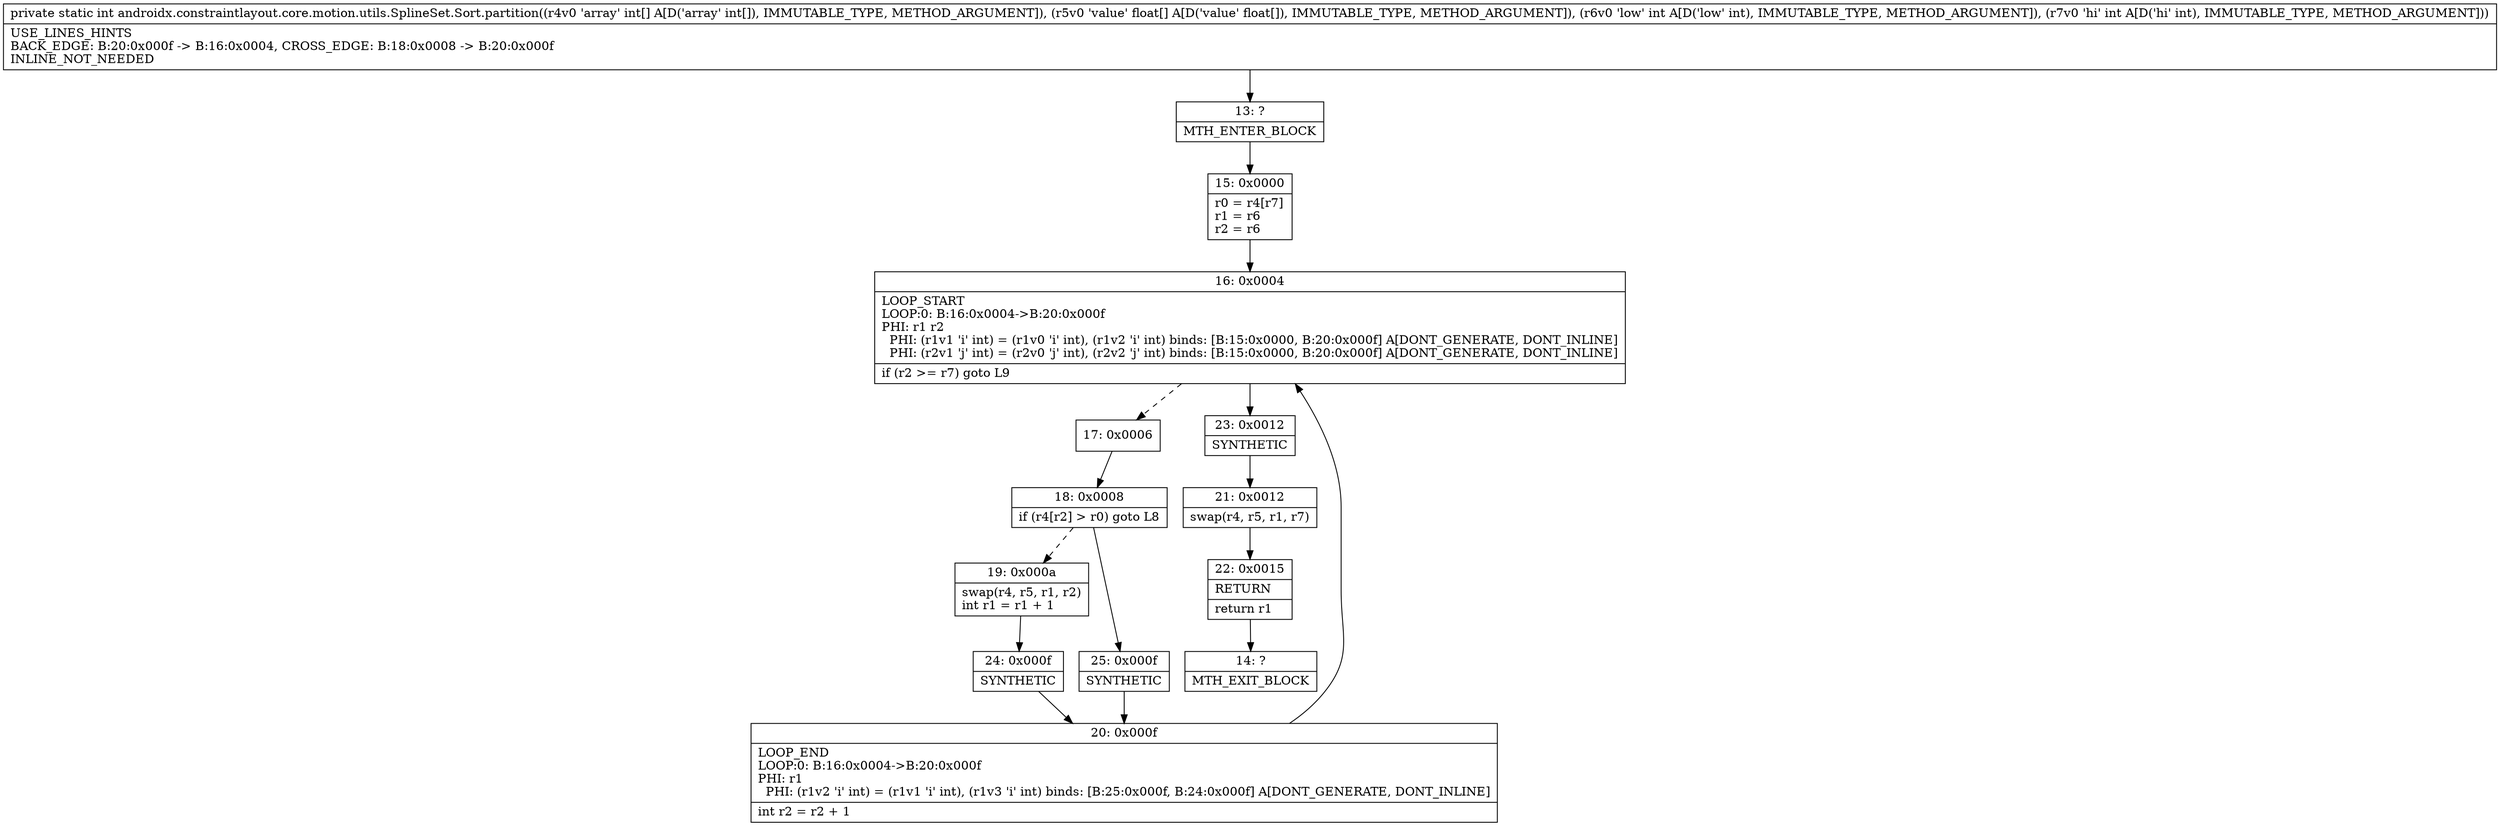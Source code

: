 digraph "CFG forandroidx.constraintlayout.core.motion.utils.SplineSet.Sort.partition([I[FII)I" {
Node_13 [shape=record,label="{13\:\ ?|MTH_ENTER_BLOCK\l}"];
Node_15 [shape=record,label="{15\:\ 0x0000|r0 = r4[r7]\lr1 = r6\lr2 = r6\l}"];
Node_16 [shape=record,label="{16\:\ 0x0004|LOOP_START\lLOOP:0: B:16:0x0004\-\>B:20:0x000f\lPHI: r1 r2 \l  PHI: (r1v1 'i' int) = (r1v0 'i' int), (r1v2 'i' int) binds: [B:15:0x0000, B:20:0x000f] A[DONT_GENERATE, DONT_INLINE]\l  PHI: (r2v1 'j' int) = (r2v0 'j' int), (r2v2 'j' int) binds: [B:15:0x0000, B:20:0x000f] A[DONT_GENERATE, DONT_INLINE]\l|if (r2 \>= r7) goto L9\l}"];
Node_17 [shape=record,label="{17\:\ 0x0006}"];
Node_18 [shape=record,label="{18\:\ 0x0008|if (r4[r2] \> r0) goto L8\l}"];
Node_19 [shape=record,label="{19\:\ 0x000a|swap(r4, r5, r1, r2)\lint r1 = r1 + 1\l}"];
Node_24 [shape=record,label="{24\:\ 0x000f|SYNTHETIC\l}"];
Node_20 [shape=record,label="{20\:\ 0x000f|LOOP_END\lLOOP:0: B:16:0x0004\-\>B:20:0x000f\lPHI: r1 \l  PHI: (r1v2 'i' int) = (r1v1 'i' int), (r1v3 'i' int) binds: [B:25:0x000f, B:24:0x000f] A[DONT_GENERATE, DONT_INLINE]\l|int r2 = r2 + 1\l}"];
Node_25 [shape=record,label="{25\:\ 0x000f|SYNTHETIC\l}"];
Node_23 [shape=record,label="{23\:\ 0x0012|SYNTHETIC\l}"];
Node_21 [shape=record,label="{21\:\ 0x0012|swap(r4, r5, r1, r7)\l}"];
Node_22 [shape=record,label="{22\:\ 0x0015|RETURN\l|return r1\l}"];
Node_14 [shape=record,label="{14\:\ ?|MTH_EXIT_BLOCK\l}"];
MethodNode[shape=record,label="{private static int androidx.constraintlayout.core.motion.utils.SplineSet.Sort.partition((r4v0 'array' int[] A[D('array' int[]), IMMUTABLE_TYPE, METHOD_ARGUMENT]), (r5v0 'value' float[] A[D('value' float[]), IMMUTABLE_TYPE, METHOD_ARGUMENT]), (r6v0 'low' int A[D('low' int), IMMUTABLE_TYPE, METHOD_ARGUMENT]), (r7v0 'hi' int A[D('hi' int), IMMUTABLE_TYPE, METHOD_ARGUMENT]))  | USE_LINES_HINTS\lBACK_EDGE: B:20:0x000f \-\> B:16:0x0004, CROSS_EDGE: B:18:0x0008 \-\> B:20:0x000f\lINLINE_NOT_NEEDED\l}"];
MethodNode -> Node_13;Node_13 -> Node_15;
Node_15 -> Node_16;
Node_16 -> Node_17[style=dashed];
Node_16 -> Node_23;
Node_17 -> Node_18;
Node_18 -> Node_19[style=dashed];
Node_18 -> Node_25;
Node_19 -> Node_24;
Node_24 -> Node_20;
Node_20 -> Node_16;
Node_25 -> Node_20;
Node_23 -> Node_21;
Node_21 -> Node_22;
Node_22 -> Node_14;
}


